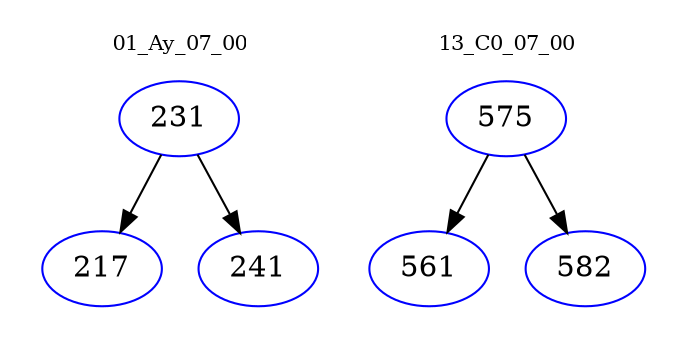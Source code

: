 digraph{
subgraph cluster_0 {
color = white
label = "01_Ay_07_00";
fontsize=10;
T0_231 [label="231", color="blue"]
T0_231 -> T0_217 [color="black"]
T0_217 [label="217", color="blue"]
T0_231 -> T0_241 [color="black"]
T0_241 [label="241", color="blue"]
}
subgraph cluster_1 {
color = white
label = "13_C0_07_00";
fontsize=10;
T1_575 [label="575", color="blue"]
T1_575 -> T1_561 [color="black"]
T1_561 [label="561", color="blue"]
T1_575 -> T1_582 [color="black"]
T1_582 [label="582", color="blue"]
}
}
